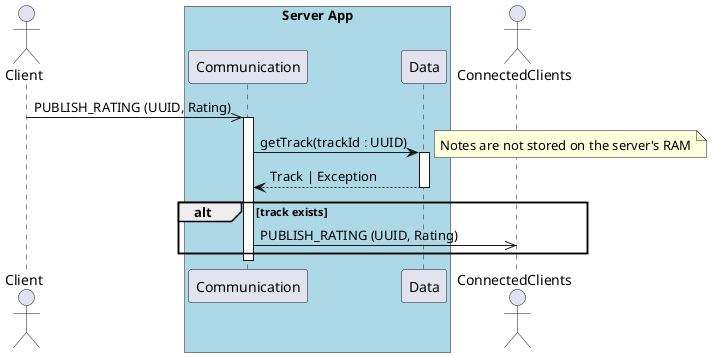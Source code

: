 @startuml 4.1 User add a rating to a music (server side)

actor Client as client

box "Server App" #LightBlue
    participant Communication as com
    participant Data as data
end box

actor ConnectedClients as owner

client ->> com : PUBLISH_RATING (UUID, Rating)

activate com

com -> data++ : getTrack(trackId : UUID)
note right : Notes are not stored on the server's RAM 
return Track | Exception

alt track exists
    com ->> owner : PUBLISH_RATING (UUID, Rating)
end

deactivate com

@enduml